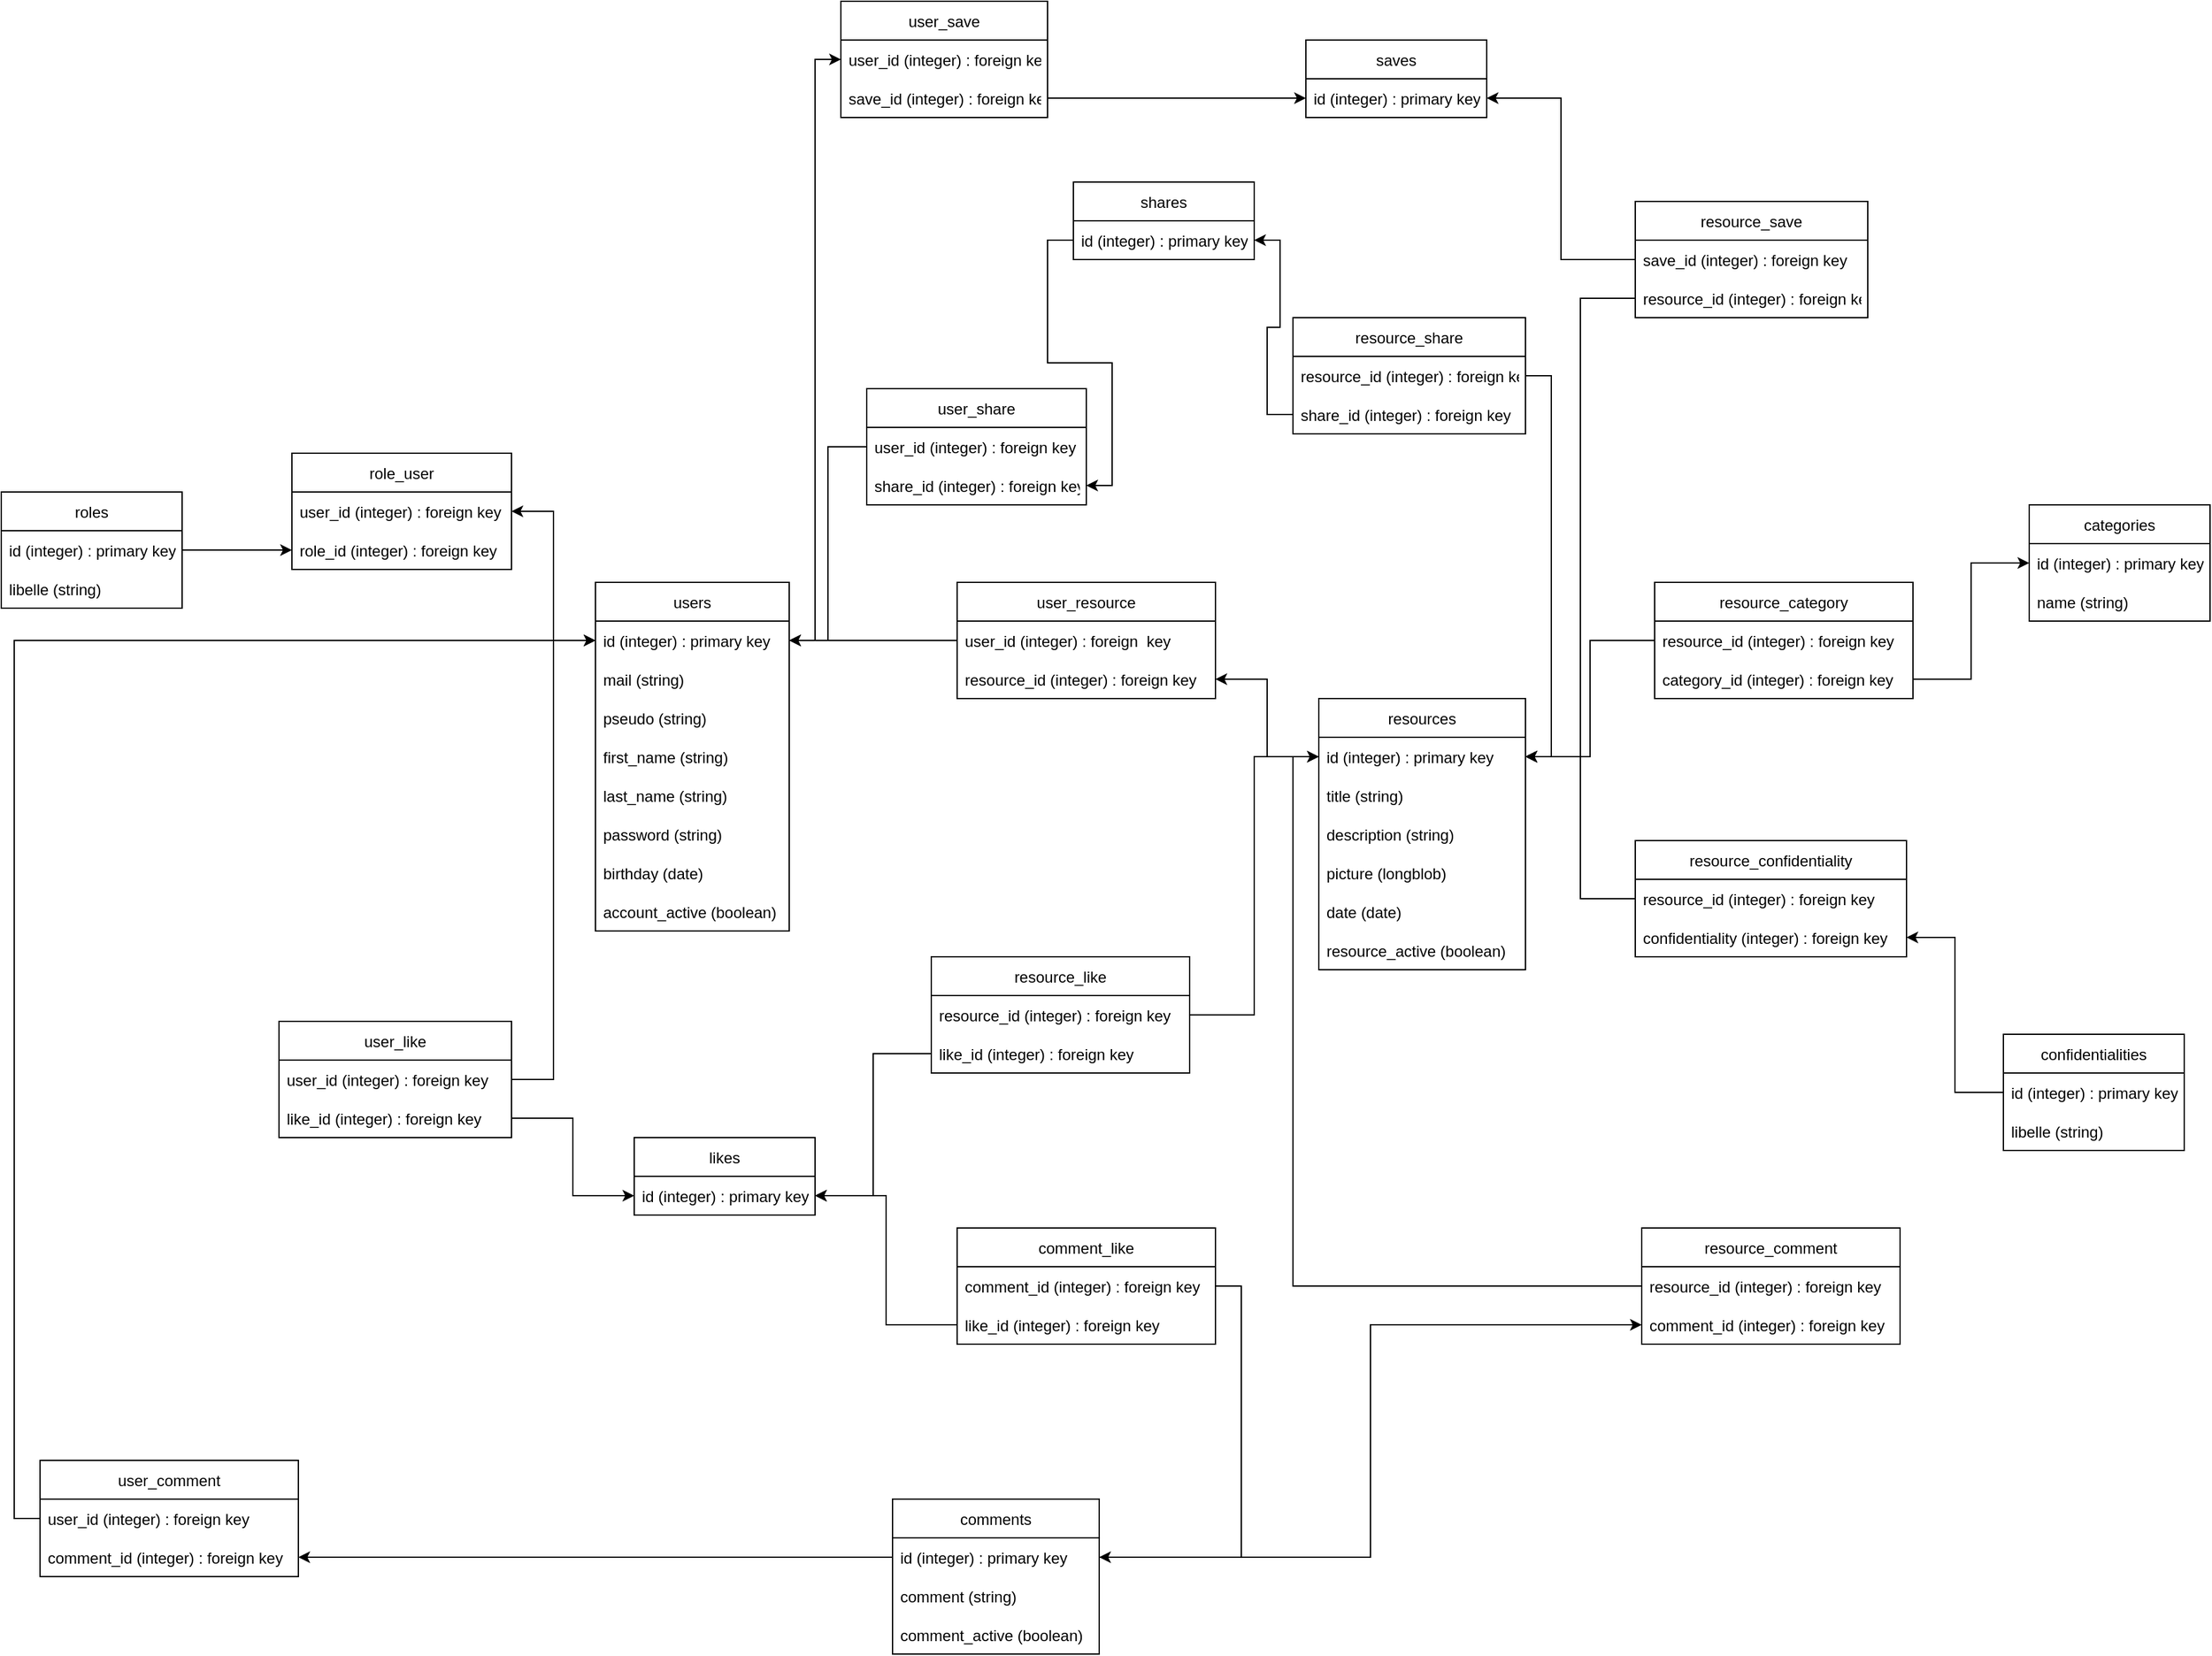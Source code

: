 <mxfile version="20.5.1" type="github">
  <diagram id="yBaHxYRyqihLKzCcpQLK" name="Page-1">
    <mxGraphModel dx="1422" dy="772" grid="1" gridSize="10" guides="1" tooltips="1" connect="1" arrows="1" fold="1" page="1" pageScale="1" pageWidth="2339" pageHeight="3300" math="0" shadow="0">
      <root>
        <mxCell id="0" />
        <mxCell id="1" parent="0" />
        <mxCell id="g25fQMdyrHoz-TmWsy70-66" value="&#xa;roles&#xa;" style="swimlane;fontStyle=0;childLayout=stackLayout;horizontal=1;startSize=30;horizontalStack=0;resizeParent=1;resizeParentMax=0;resizeLast=0;collapsible=1;marginBottom=0;" parent="1" vertex="1">
          <mxGeometry x="270" y="400" width="140" height="90" as="geometry" />
        </mxCell>
        <mxCell id="g25fQMdyrHoz-TmWsy70-67" value="id (integer) : primary key" style="text;strokeColor=none;fillColor=none;align=left;verticalAlign=middle;spacingLeft=4;spacingRight=4;overflow=hidden;points=[[0,0.5],[1,0.5]];portConstraint=eastwest;rotatable=0;" parent="g25fQMdyrHoz-TmWsy70-66" vertex="1">
          <mxGeometry y="30" width="140" height="30" as="geometry" />
        </mxCell>
        <mxCell id="g25fQMdyrHoz-TmWsy70-68" value="libelle (string)" style="text;strokeColor=none;fillColor=none;align=left;verticalAlign=middle;spacingLeft=4;spacingRight=4;overflow=hidden;points=[[0,0.5],[1,0.5]];portConstraint=eastwest;rotatable=0;" parent="g25fQMdyrHoz-TmWsy70-66" vertex="1">
          <mxGeometry y="60" width="140" height="30" as="geometry" />
        </mxCell>
        <mxCell id="g25fQMdyrHoz-TmWsy70-70" value="&#xa;role_user&#xa;" style="swimlane;fontStyle=0;childLayout=stackLayout;horizontal=1;startSize=30;horizontalStack=0;resizeParent=1;resizeParentMax=0;resizeLast=0;collapsible=1;marginBottom=0;" parent="1" vertex="1">
          <mxGeometry x="495" y="370" width="170" height="90" as="geometry" />
        </mxCell>
        <mxCell id="g25fQMdyrHoz-TmWsy70-71" value="user_id (integer) : foreign key" style="text;strokeColor=none;fillColor=none;align=left;verticalAlign=middle;spacingLeft=4;spacingRight=4;overflow=hidden;points=[[0,0.5],[1,0.5]];portConstraint=eastwest;rotatable=0;" parent="g25fQMdyrHoz-TmWsy70-70" vertex="1">
          <mxGeometry y="30" width="170" height="30" as="geometry" />
        </mxCell>
        <mxCell id="g25fQMdyrHoz-TmWsy70-72" value="role_id (integer) : foreign key" style="text;strokeColor=none;fillColor=none;align=left;verticalAlign=middle;spacingLeft=4;spacingRight=4;overflow=hidden;points=[[0,0.5],[1,0.5]];portConstraint=eastwest;rotatable=0;" parent="g25fQMdyrHoz-TmWsy70-70" vertex="1">
          <mxGeometry y="60" width="170" height="30" as="geometry" />
        </mxCell>
        <mxCell id="g25fQMdyrHoz-TmWsy70-73" style="edgeStyle=orthogonalEdgeStyle;rounded=0;orthogonalLoop=1;jettySize=auto;html=1;exitX=1;exitY=0.5;exitDx=0;exitDy=0;entryX=0;entryY=0.5;entryDx=0;entryDy=0;" parent="1" source="g25fQMdyrHoz-TmWsy70-67" target="g25fQMdyrHoz-TmWsy70-72" edge="1">
          <mxGeometry relative="1" as="geometry" />
        </mxCell>
        <mxCell id="g25fQMdyrHoz-TmWsy70-74" value="users" style="swimlane;fontStyle=0;childLayout=stackLayout;horizontal=1;startSize=30;horizontalStack=0;resizeParent=1;resizeParentMax=0;resizeLast=0;collapsible=1;marginBottom=0;" parent="1" vertex="1">
          <mxGeometry x="730" y="470" width="150" height="270" as="geometry" />
        </mxCell>
        <mxCell id="g25fQMdyrHoz-TmWsy70-75" value="id (integer) : primary key    " style="text;strokeColor=none;fillColor=none;align=left;verticalAlign=middle;spacingLeft=4;spacingRight=4;overflow=hidden;points=[[0,0.5],[1,0.5]];portConstraint=eastwest;rotatable=0;" parent="g25fQMdyrHoz-TmWsy70-74" vertex="1">
          <mxGeometry y="30" width="150" height="30" as="geometry" />
        </mxCell>
        <mxCell id="g25fQMdyrHoz-TmWsy70-76" value="mail (string)" style="text;strokeColor=none;fillColor=none;align=left;verticalAlign=middle;spacingLeft=4;spacingRight=4;overflow=hidden;points=[[0,0.5],[1,0.5]];portConstraint=eastwest;rotatable=0;" parent="g25fQMdyrHoz-TmWsy70-74" vertex="1">
          <mxGeometry y="60" width="150" height="30" as="geometry" />
        </mxCell>
        <mxCell id="g25fQMdyrHoz-TmWsy70-77" value="pseudo (string)" style="text;strokeColor=none;fillColor=none;align=left;verticalAlign=middle;spacingLeft=4;spacingRight=4;overflow=hidden;points=[[0,0.5],[1,0.5]];portConstraint=eastwest;rotatable=0;" parent="g25fQMdyrHoz-TmWsy70-74" vertex="1">
          <mxGeometry y="90" width="150" height="30" as="geometry" />
        </mxCell>
        <mxCell id="g25fQMdyrHoz-TmWsy70-86" value="first_name (string)" style="text;strokeColor=none;fillColor=none;align=left;verticalAlign=middle;spacingLeft=4;spacingRight=4;overflow=hidden;points=[[0,0.5],[1,0.5]];portConstraint=eastwest;rotatable=0;" parent="g25fQMdyrHoz-TmWsy70-74" vertex="1">
          <mxGeometry y="120" width="150" height="30" as="geometry" />
        </mxCell>
        <mxCell id="g25fQMdyrHoz-TmWsy70-87" value="last_name (string)" style="text;strokeColor=none;fillColor=none;align=left;verticalAlign=middle;spacingLeft=4;spacingRight=4;overflow=hidden;points=[[0,0.5],[1,0.5]];portConstraint=eastwest;rotatable=0;" parent="g25fQMdyrHoz-TmWsy70-74" vertex="1">
          <mxGeometry y="150" width="150" height="30" as="geometry" />
        </mxCell>
        <mxCell id="g25fQMdyrHoz-TmWsy70-88" value="password (string)" style="text;strokeColor=none;fillColor=none;align=left;verticalAlign=middle;spacingLeft=4;spacingRight=4;overflow=hidden;points=[[0,0.5],[1,0.5]];portConstraint=eastwest;rotatable=0;" parent="g25fQMdyrHoz-TmWsy70-74" vertex="1">
          <mxGeometry y="180" width="150" height="30" as="geometry" />
        </mxCell>
        <mxCell id="g25fQMdyrHoz-TmWsy70-89" value="birthday (date)" style="text;strokeColor=none;fillColor=none;align=left;verticalAlign=middle;spacingLeft=4;spacingRight=4;overflow=hidden;points=[[0,0.5],[1,0.5]];portConstraint=eastwest;rotatable=0;" parent="g25fQMdyrHoz-TmWsy70-74" vertex="1">
          <mxGeometry y="210" width="150" height="30" as="geometry" />
        </mxCell>
        <mxCell id="g25fQMdyrHoz-TmWsy70-90" value="account_active (boolean)" style="text;strokeColor=none;fillColor=none;align=left;verticalAlign=middle;spacingLeft=4;spacingRight=4;overflow=hidden;points=[[0,0.5],[1,0.5]];portConstraint=eastwest;rotatable=0;" parent="g25fQMdyrHoz-TmWsy70-74" vertex="1">
          <mxGeometry y="240" width="150" height="30" as="geometry" />
        </mxCell>
        <mxCell id="g25fQMdyrHoz-TmWsy70-91" style="edgeStyle=orthogonalEdgeStyle;rounded=0;orthogonalLoop=1;jettySize=auto;html=1;exitX=0;exitY=0.5;exitDx=0;exitDy=0;entryX=1;entryY=0.5;entryDx=0;entryDy=0;" parent="1" source="g25fQMdyrHoz-TmWsy70-75" target="g25fQMdyrHoz-TmWsy70-70" edge="1">
          <mxGeometry relative="1" as="geometry" />
        </mxCell>
        <mxCell id="g25fQMdyrHoz-TmWsy70-92" value="user_resource" style="swimlane;fontStyle=0;childLayout=stackLayout;horizontal=1;startSize=30;horizontalStack=0;resizeParent=1;resizeParentMax=0;resizeLast=0;collapsible=1;marginBottom=0;" parent="1" vertex="1">
          <mxGeometry x="1010" y="470" width="200" height="90" as="geometry" />
        </mxCell>
        <mxCell id="g25fQMdyrHoz-TmWsy70-93" value="user_id (integer) : foreign  key" style="text;strokeColor=none;fillColor=none;align=left;verticalAlign=middle;spacingLeft=4;spacingRight=4;overflow=hidden;points=[[0,0.5],[1,0.5]];portConstraint=eastwest;rotatable=0;" parent="g25fQMdyrHoz-TmWsy70-92" vertex="1">
          <mxGeometry y="30" width="200" height="30" as="geometry" />
        </mxCell>
        <mxCell id="g25fQMdyrHoz-TmWsy70-94" value="resource_id (integer) : foreign key" style="text;strokeColor=none;fillColor=none;align=left;verticalAlign=middle;spacingLeft=4;spacingRight=4;overflow=hidden;points=[[0,0.5],[1,0.5]];portConstraint=eastwest;rotatable=0;" parent="g25fQMdyrHoz-TmWsy70-92" vertex="1">
          <mxGeometry y="60" width="200" height="30" as="geometry" />
        </mxCell>
        <mxCell id="g25fQMdyrHoz-TmWsy70-96" style="edgeStyle=orthogonalEdgeStyle;rounded=0;orthogonalLoop=1;jettySize=auto;html=1;exitX=0;exitY=0.5;exitDx=0;exitDy=0;entryX=1;entryY=0.5;entryDx=0;entryDy=0;" parent="1" source="g25fQMdyrHoz-TmWsy70-93" target="g25fQMdyrHoz-TmWsy70-75" edge="1">
          <mxGeometry relative="1" as="geometry" />
        </mxCell>
        <mxCell id="g25fQMdyrHoz-TmWsy70-97" value="resources" style="swimlane;fontStyle=0;childLayout=stackLayout;horizontal=1;startSize=30;horizontalStack=0;resizeParent=1;resizeParentMax=0;resizeLast=0;collapsible=1;marginBottom=0;" parent="1" vertex="1">
          <mxGeometry x="1290" y="560" width="160" height="210" as="geometry" />
        </mxCell>
        <mxCell id="g25fQMdyrHoz-TmWsy70-98" value="id (integer) : primary key" style="text;strokeColor=none;fillColor=none;align=left;verticalAlign=middle;spacingLeft=4;spacingRight=4;overflow=hidden;points=[[0,0.5],[1,0.5]];portConstraint=eastwest;rotatable=0;" parent="g25fQMdyrHoz-TmWsy70-97" vertex="1">
          <mxGeometry y="30" width="160" height="30" as="geometry" />
        </mxCell>
        <mxCell id="g25fQMdyrHoz-TmWsy70-99" value="title (string)" style="text;strokeColor=none;fillColor=none;align=left;verticalAlign=middle;spacingLeft=4;spacingRight=4;overflow=hidden;points=[[0,0.5],[1,0.5]];portConstraint=eastwest;rotatable=0;" parent="g25fQMdyrHoz-TmWsy70-97" vertex="1">
          <mxGeometry y="60" width="160" height="30" as="geometry" />
        </mxCell>
        <mxCell id="g25fQMdyrHoz-TmWsy70-100" value="description (string)" style="text;strokeColor=none;fillColor=none;align=left;verticalAlign=middle;spacingLeft=4;spacingRight=4;overflow=hidden;points=[[0,0.5],[1,0.5]];portConstraint=eastwest;rotatable=0;" parent="g25fQMdyrHoz-TmWsy70-97" vertex="1">
          <mxGeometry y="90" width="160" height="30" as="geometry" />
        </mxCell>
        <mxCell id="g25fQMdyrHoz-TmWsy70-101" value="picture (longblob)" style="text;strokeColor=none;fillColor=none;align=left;verticalAlign=middle;spacingLeft=4;spacingRight=4;overflow=hidden;points=[[0,0.5],[1,0.5]];portConstraint=eastwest;rotatable=0;" parent="g25fQMdyrHoz-TmWsy70-97" vertex="1">
          <mxGeometry y="120" width="160" height="30" as="geometry" />
        </mxCell>
        <mxCell id="g25fQMdyrHoz-TmWsy70-102" value="date (date)" style="text;strokeColor=none;fillColor=none;align=left;verticalAlign=middle;spacingLeft=4;spacingRight=4;overflow=hidden;points=[[0,0.5],[1,0.5]];portConstraint=eastwest;rotatable=0;" parent="g25fQMdyrHoz-TmWsy70-97" vertex="1">
          <mxGeometry y="150" width="160" height="30" as="geometry" />
        </mxCell>
        <mxCell id="g25fQMdyrHoz-TmWsy70-103" value="resource_active (boolean)" style="text;strokeColor=none;fillColor=none;align=left;verticalAlign=middle;spacingLeft=4;spacingRight=4;overflow=hidden;points=[[0,0.5],[1,0.5]];portConstraint=eastwest;rotatable=0;" parent="g25fQMdyrHoz-TmWsy70-97" vertex="1">
          <mxGeometry y="180" width="160" height="30" as="geometry" />
        </mxCell>
        <mxCell id="g25fQMdyrHoz-TmWsy70-104" style="edgeStyle=orthogonalEdgeStyle;rounded=0;orthogonalLoop=1;jettySize=auto;html=1;exitX=0;exitY=0.5;exitDx=0;exitDy=0;entryX=1;entryY=0.5;entryDx=0;entryDy=0;" parent="1" source="g25fQMdyrHoz-TmWsy70-98" target="g25fQMdyrHoz-TmWsy70-94" edge="1">
          <mxGeometry relative="1" as="geometry" />
        </mxCell>
        <mxCell id="g25fQMdyrHoz-TmWsy70-105" value="resource_category" style="swimlane;fontStyle=0;childLayout=stackLayout;horizontal=1;startSize=30;horizontalStack=0;resizeParent=1;resizeParentMax=0;resizeLast=0;collapsible=1;marginBottom=0;" parent="1" vertex="1">
          <mxGeometry x="1550" y="470" width="200" height="90" as="geometry" />
        </mxCell>
        <mxCell id="g25fQMdyrHoz-TmWsy70-106" value="resource_id (integer) : foreign key" style="text;strokeColor=none;fillColor=none;align=left;verticalAlign=middle;spacingLeft=4;spacingRight=4;overflow=hidden;points=[[0,0.5],[1,0.5]];portConstraint=eastwest;rotatable=0;" parent="g25fQMdyrHoz-TmWsy70-105" vertex="1">
          <mxGeometry y="30" width="200" height="30" as="geometry" />
        </mxCell>
        <mxCell id="g25fQMdyrHoz-TmWsy70-107" value="category_id (integer) : foreign key" style="text;strokeColor=none;fillColor=none;align=left;verticalAlign=middle;spacingLeft=4;spacingRight=4;overflow=hidden;points=[[0,0.5],[1,0.5]];portConstraint=eastwest;rotatable=0;" parent="g25fQMdyrHoz-TmWsy70-105" vertex="1">
          <mxGeometry y="60" width="200" height="30" as="geometry" />
        </mxCell>
        <mxCell id="g25fQMdyrHoz-TmWsy70-110" value="categories" style="swimlane;fontStyle=0;childLayout=stackLayout;horizontal=1;startSize=30;horizontalStack=0;resizeParent=1;resizeParentMax=0;resizeLast=0;collapsible=1;marginBottom=0;" parent="1" vertex="1">
          <mxGeometry x="1840" y="410" width="140" height="90" as="geometry" />
        </mxCell>
        <mxCell id="g25fQMdyrHoz-TmWsy70-111" value="id (integer) : primary key" style="text;strokeColor=none;fillColor=none;align=left;verticalAlign=middle;spacingLeft=4;spacingRight=4;overflow=hidden;points=[[0,0.5],[1,0.5]];portConstraint=eastwest;rotatable=0;" parent="g25fQMdyrHoz-TmWsy70-110" vertex="1">
          <mxGeometry y="30" width="140" height="30" as="geometry" />
        </mxCell>
        <mxCell id="g25fQMdyrHoz-TmWsy70-112" value="name (string)" style="text;strokeColor=none;fillColor=none;align=left;verticalAlign=middle;spacingLeft=4;spacingRight=4;overflow=hidden;points=[[0,0.5],[1,0.5]];portConstraint=eastwest;rotatable=0;" parent="g25fQMdyrHoz-TmWsy70-110" vertex="1">
          <mxGeometry y="60" width="140" height="30" as="geometry" />
        </mxCell>
        <mxCell id="g25fQMdyrHoz-TmWsy70-114" style="edgeStyle=orthogonalEdgeStyle;rounded=0;orthogonalLoop=1;jettySize=auto;html=1;exitX=1;exitY=0.5;exitDx=0;exitDy=0;entryX=0;entryY=0.5;entryDx=0;entryDy=0;" parent="1" source="g25fQMdyrHoz-TmWsy70-107" target="g25fQMdyrHoz-TmWsy70-110" edge="1">
          <mxGeometry relative="1" as="geometry" />
        </mxCell>
        <mxCell id="g25fQMdyrHoz-TmWsy70-115" value="resource_confidentiality" style="swimlane;fontStyle=0;childLayout=stackLayout;horizontal=1;startSize=30;horizontalStack=0;resizeParent=1;resizeParentMax=0;resizeLast=0;collapsible=1;marginBottom=0;" parent="1" vertex="1">
          <mxGeometry x="1535" y="670" width="210" height="90" as="geometry" />
        </mxCell>
        <mxCell id="g25fQMdyrHoz-TmWsy70-116" value="resource_id (integer) : foreign key" style="text;strokeColor=none;fillColor=none;align=left;verticalAlign=middle;spacingLeft=4;spacingRight=4;overflow=hidden;points=[[0,0.5],[1,0.5]];portConstraint=eastwest;rotatable=0;" parent="g25fQMdyrHoz-TmWsy70-115" vertex="1">
          <mxGeometry y="30" width="210" height="30" as="geometry" />
        </mxCell>
        <mxCell id="g25fQMdyrHoz-TmWsy70-117" value="confidentiality (integer) : foreign key" style="text;strokeColor=none;fillColor=none;align=left;verticalAlign=middle;spacingLeft=4;spacingRight=4;overflow=hidden;points=[[0,0.5],[1,0.5]];portConstraint=eastwest;rotatable=0;" parent="g25fQMdyrHoz-TmWsy70-115" vertex="1">
          <mxGeometry y="60" width="210" height="30" as="geometry" />
        </mxCell>
        <mxCell id="g25fQMdyrHoz-TmWsy70-119" style="edgeStyle=orthogonalEdgeStyle;rounded=0;orthogonalLoop=1;jettySize=auto;html=1;exitX=0;exitY=0.5;exitDx=0;exitDy=0;entryX=1;entryY=0.5;entryDx=0;entryDy=0;" parent="1" source="g25fQMdyrHoz-TmWsy70-116" target="g25fQMdyrHoz-TmWsy70-98" edge="1">
          <mxGeometry relative="1" as="geometry" />
        </mxCell>
        <mxCell id="g25fQMdyrHoz-TmWsy70-120" value="confidentialities" style="swimlane;fontStyle=0;childLayout=stackLayout;horizontal=1;startSize=30;horizontalStack=0;resizeParent=1;resizeParentMax=0;resizeLast=0;collapsible=1;marginBottom=0;" parent="1" vertex="1">
          <mxGeometry x="1820" y="820" width="140" height="90" as="geometry" />
        </mxCell>
        <mxCell id="g25fQMdyrHoz-TmWsy70-121" value="id (integer) : primary key" style="text;strokeColor=none;fillColor=none;align=left;verticalAlign=middle;spacingLeft=4;spacingRight=4;overflow=hidden;points=[[0,0.5],[1,0.5]];portConstraint=eastwest;rotatable=0;" parent="g25fQMdyrHoz-TmWsy70-120" vertex="1">
          <mxGeometry y="30" width="140" height="30" as="geometry" />
        </mxCell>
        <mxCell id="g25fQMdyrHoz-TmWsy70-122" value="libelle (string)" style="text;strokeColor=none;fillColor=none;align=left;verticalAlign=middle;spacingLeft=4;spacingRight=4;overflow=hidden;points=[[0,0.5],[1,0.5]];portConstraint=eastwest;rotatable=0;" parent="g25fQMdyrHoz-TmWsy70-120" vertex="1">
          <mxGeometry y="60" width="140" height="30" as="geometry" />
        </mxCell>
        <mxCell id="g25fQMdyrHoz-TmWsy70-124" style="edgeStyle=orthogonalEdgeStyle;rounded=0;orthogonalLoop=1;jettySize=auto;html=1;exitX=0;exitY=0.5;exitDx=0;exitDy=0;entryX=1;entryY=0.5;entryDx=0;entryDy=0;" parent="1" source="g25fQMdyrHoz-TmWsy70-121" target="g25fQMdyrHoz-TmWsy70-117" edge="1">
          <mxGeometry relative="1" as="geometry" />
        </mxCell>
        <mxCell id="g25fQMdyrHoz-TmWsy70-125" style="edgeStyle=orthogonalEdgeStyle;rounded=0;orthogonalLoop=1;jettySize=auto;html=1;exitX=0;exitY=0.5;exitDx=0;exitDy=0;entryX=1;entryY=0.5;entryDx=0;entryDy=0;" parent="1" source="g25fQMdyrHoz-TmWsy70-106" target="g25fQMdyrHoz-TmWsy70-98" edge="1">
          <mxGeometry relative="1" as="geometry" />
        </mxCell>
        <mxCell id="g25fQMdyrHoz-TmWsy70-126" value="user_comment" style="swimlane;fontStyle=0;childLayout=stackLayout;horizontal=1;startSize=30;horizontalStack=0;resizeParent=1;resizeParentMax=0;resizeLast=0;collapsible=1;marginBottom=0;" parent="1" vertex="1">
          <mxGeometry x="300" y="1150" width="200" height="90" as="geometry" />
        </mxCell>
        <mxCell id="g25fQMdyrHoz-TmWsy70-127" value="user_id (integer) : foreign key" style="text;strokeColor=none;fillColor=none;align=left;verticalAlign=middle;spacingLeft=4;spacingRight=4;overflow=hidden;points=[[0,0.5],[1,0.5]];portConstraint=eastwest;rotatable=0;" parent="g25fQMdyrHoz-TmWsy70-126" vertex="1">
          <mxGeometry y="30" width="200" height="30" as="geometry" />
        </mxCell>
        <mxCell id="g25fQMdyrHoz-TmWsy70-128" value="comment_id (integer) : foreign key" style="text;strokeColor=none;fillColor=none;align=left;verticalAlign=middle;spacingLeft=4;spacingRight=4;overflow=hidden;points=[[0,0.5],[1,0.5]];portConstraint=eastwest;rotatable=0;" parent="g25fQMdyrHoz-TmWsy70-126" vertex="1">
          <mxGeometry y="60" width="200" height="30" as="geometry" />
        </mxCell>
        <mxCell id="g25fQMdyrHoz-TmWsy70-130" style="edgeStyle=orthogonalEdgeStyle;rounded=0;orthogonalLoop=1;jettySize=auto;html=1;exitX=0;exitY=0.5;exitDx=0;exitDy=0;entryX=0;entryY=0.5;entryDx=0;entryDy=0;" parent="1" source="g25fQMdyrHoz-TmWsy70-127" target="g25fQMdyrHoz-TmWsy70-75" edge="1">
          <mxGeometry relative="1" as="geometry" />
        </mxCell>
        <mxCell id="g25fQMdyrHoz-TmWsy70-131" value="resource_comment" style="swimlane;fontStyle=0;childLayout=stackLayout;horizontal=1;startSize=30;horizontalStack=0;resizeParent=1;resizeParentMax=0;resizeLast=0;collapsible=1;marginBottom=0;" parent="1" vertex="1">
          <mxGeometry x="1540" y="970" width="200" height="90" as="geometry" />
        </mxCell>
        <mxCell id="g25fQMdyrHoz-TmWsy70-132" value="resource_id (integer) : foreign key" style="text;strokeColor=none;fillColor=none;align=left;verticalAlign=middle;spacingLeft=4;spacingRight=4;overflow=hidden;points=[[0,0.5],[1,0.5]];portConstraint=eastwest;rotatable=0;" parent="g25fQMdyrHoz-TmWsy70-131" vertex="1">
          <mxGeometry y="30" width="200" height="30" as="geometry" />
        </mxCell>
        <mxCell id="g25fQMdyrHoz-TmWsy70-133" value="comment_id (integer) : foreign key" style="text;strokeColor=none;fillColor=none;align=left;verticalAlign=middle;spacingLeft=4;spacingRight=4;overflow=hidden;points=[[0,0.5],[1,0.5]];portConstraint=eastwest;rotatable=0;" parent="g25fQMdyrHoz-TmWsy70-131" vertex="1">
          <mxGeometry y="60" width="200" height="30" as="geometry" />
        </mxCell>
        <mxCell id="g25fQMdyrHoz-TmWsy70-135" style="edgeStyle=orthogonalEdgeStyle;rounded=0;orthogonalLoop=1;jettySize=auto;html=1;exitX=0;exitY=0.5;exitDx=0;exitDy=0;entryX=0;entryY=0.5;entryDx=0;entryDy=0;" parent="1" source="g25fQMdyrHoz-TmWsy70-132" target="g25fQMdyrHoz-TmWsy70-98" edge="1">
          <mxGeometry relative="1" as="geometry" />
        </mxCell>
        <mxCell id="g25fQMdyrHoz-TmWsy70-136" value="comments" style="swimlane;fontStyle=0;childLayout=stackLayout;horizontal=1;startSize=30;horizontalStack=0;resizeParent=1;resizeParentMax=0;resizeLast=0;collapsible=1;marginBottom=0;" parent="1" vertex="1">
          <mxGeometry x="960" y="1180" width="160" height="120" as="geometry" />
        </mxCell>
        <mxCell id="g25fQMdyrHoz-TmWsy70-137" value="id (integer) : primary key" style="text;strokeColor=none;fillColor=none;align=left;verticalAlign=middle;spacingLeft=4;spacingRight=4;overflow=hidden;points=[[0,0.5],[1,0.5]];portConstraint=eastwest;rotatable=0;" parent="g25fQMdyrHoz-TmWsy70-136" vertex="1">
          <mxGeometry y="30" width="160" height="30" as="geometry" />
        </mxCell>
        <mxCell id="g25fQMdyrHoz-TmWsy70-138" value="comment (string)" style="text;strokeColor=none;fillColor=none;align=left;verticalAlign=middle;spacingLeft=4;spacingRight=4;overflow=hidden;points=[[0,0.5],[1,0.5]];portConstraint=eastwest;rotatable=0;" parent="g25fQMdyrHoz-TmWsy70-136" vertex="1">
          <mxGeometry y="60" width="160" height="30" as="geometry" />
        </mxCell>
        <mxCell id="g25fQMdyrHoz-TmWsy70-139" value="comment_active (boolean)" style="text;strokeColor=none;fillColor=none;align=left;verticalAlign=middle;spacingLeft=4;spacingRight=4;overflow=hidden;points=[[0,0.5],[1,0.5]];portConstraint=eastwest;rotatable=0;" parent="g25fQMdyrHoz-TmWsy70-136" vertex="1">
          <mxGeometry y="90" width="160" height="30" as="geometry" />
        </mxCell>
        <mxCell id="g25fQMdyrHoz-TmWsy70-140" style="edgeStyle=orthogonalEdgeStyle;rounded=0;orthogonalLoop=1;jettySize=auto;html=1;exitX=0;exitY=0.5;exitDx=0;exitDy=0;entryX=1;entryY=0.5;entryDx=0;entryDy=0;" parent="1" source="g25fQMdyrHoz-TmWsy70-137" target="g25fQMdyrHoz-TmWsy70-128" edge="1">
          <mxGeometry relative="1" as="geometry" />
        </mxCell>
        <mxCell id="g25fQMdyrHoz-TmWsy70-141" style="edgeStyle=orthogonalEdgeStyle;rounded=0;orthogonalLoop=1;jettySize=auto;html=1;exitX=1;exitY=0.5;exitDx=0;exitDy=0;entryX=0;entryY=0.5;entryDx=0;entryDy=0;" parent="1" source="g25fQMdyrHoz-TmWsy70-137" target="g25fQMdyrHoz-TmWsy70-133" edge="1">
          <mxGeometry relative="1" as="geometry" />
        </mxCell>
        <mxCell id="g25fQMdyrHoz-TmWsy70-142" value="comment_like" style="swimlane;fontStyle=0;childLayout=stackLayout;horizontal=1;startSize=30;horizontalStack=0;resizeParent=1;resizeParentMax=0;resizeLast=0;collapsible=1;marginBottom=0;" parent="1" vertex="1">
          <mxGeometry x="1010" y="970" width="200" height="90" as="geometry" />
        </mxCell>
        <mxCell id="g25fQMdyrHoz-TmWsy70-143" value="comment_id (integer) : foreign key" style="text;strokeColor=none;fillColor=none;align=left;verticalAlign=middle;spacingLeft=4;spacingRight=4;overflow=hidden;points=[[0,0.5],[1,0.5]];portConstraint=eastwest;rotatable=0;" parent="g25fQMdyrHoz-TmWsy70-142" vertex="1">
          <mxGeometry y="30" width="200" height="30" as="geometry" />
        </mxCell>
        <mxCell id="g25fQMdyrHoz-TmWsy70-144" value="like_id (integer) : foreign key" style="text;strokeColor=none;fillColor=none;align=left;verticalAlign=middle;spacingLeft=4;spacingRight=4;overflow=hidden;points=[[0,0.5],[1,0.5]];portConstraint=eastwest;rotatable=0;" parent="g25fQMdyrHoz-TmWsy70-142" vertex="1">
          <mxGeometry y="60" width="200" height="30" as="geometry" />
        </mxCell>
        <mxCell id="g25fQMdyrHoz-TmWsy70-146" value="likes" style="swimlane;fontStyle=0;childLayout=stackLayout;horizontal=1;startSize=30;horizontalStack=0;resizeParent=1;resizeParentMax=0;resizeLast=0;collapsible=1;marginBottom=0;" parent="1" vertex="1">
          <mxGeometry x="760" y="900" width="140" height="60" as="geometry" />
        </mxCell>
        <mxCell id="g25fQMdyrHoz-TmWsy70-147" value="id (integer) : primary key" style="text;strokeColor=none;fillColor=none;align=left;verticalAlign=middle;spacingLeft=4;spacingRight=4;overflow=hidden;points=[[0,0.5],[1,0.5]];portConstraint=eastwest;rotatable=0;" parent="g25fQMdyrHoz-TmWsy70-146" vertex="1">
          <mxGeometry y="30" width="140" height="30" as="geometry" />
        </mxCell>
        <mxCell id="g25fQMdyrHoz-TmWsy70-150" value="resource_like" style="swimlane;fontStyle=0;childLayout=stackLayout;horizontal=1;startSize=30;horizontalStack=0;resizeParent=1;resizeParentMax=0;resizeLast=0;collapsible=1;marginBottom=0;" parent="1" vertex="1">
          <mxGeometry x="990" y="760" width="200" height="90" as="geometry" />
        </mxCell>
        <mxCell id="g25fQMdyrHoz-TmWsy70-151" value="resource_id (integer) : foreign key" style="text;strokeColor=none;fillColor=none;align=left;verticalAlign=middle;spacingLeft=4;spacingRight=4;overflow=hidden;points=[[0,0.5],[1,0.5]];portConstraint=eastwest;rotatable=0;" parent="g25fQMdyrHoz-TmWsy70-150" vertex="1">
          <mxGeometry y="30" width="200" height="30" as="geometry" />
        </mxCell>
        <mxCell id="g25fQMdyrHoz-TmWsy70-152" value="like_id (integer) : foreign key" style="text;strokeColor=none;fillColor=none;align=left;verticalAlign=middle;spacingLeft=4;spacingRight=4;overflow=hidden;points=[[0,0.5],[1,0.5]];portConstraint=eastwest;rotatable=0;" parent="g25fQMdyrHoz-TmWsy70-150" vertex="1">
          <mxGeometry y="60" width="200" height="30" as="geometry" />
        </mxCell>
        <mxCell id="g25fQMdyrHoz-TmWsy70-162" style="edgeStyle=orthogonalEdgeStyle;rounded=0;orthogonalLoop=1;jettySize=auto;html=1;exitX=1;exitY=0.5;exitDx=0;exitDy=0;entryX=0;entryY=0.5;entryDx=0;entryDy=0;" parent="1" source="g25fQMdyrHoz-TmWsy70-154" target="g25fQMdyrHoz-TmWsy70-75" edge="1">
          <mxGeometry relative="1" as="geometry" />
        </mxCell>
        <mxCell id="g25fQMdyrHoz-TmWsy70-154" value="user_like" style="swimlane;fontStyle=0;childLayout=stackLayout;horizontal=1;startSize=30;horizontalStack=0;resizeParent=1;resizeParentMax=0;resizeLast=0;collapsible=1;marginBottom=0;" parent="1" vertex="1">
          <mxGeometry x="485" y="810" width="180" height="90" as="geometry" />
        </mxCell>
        <mxCell id="g25fQMdyrHoz-TmWsy70-155" value="user_id (integer) : foreign key" style="text;strokeColor=none;fillColor=none;align=left;verticalAlign=middle;spacingLeft=4;spacingRight=4;overflow=hidden;points=[[0,0.5],[1,0.5]];portConstraint=eastwest;rotatable=0;" parent="g25fQMdyrHoz-TmWsy70-154" vertex="1">
          <mxGeometry y="30" width="180" height="30" as="geometry" />
        </mxCell>
        <mxCell id="g25fQMdyrHoz-TmWsy70-157" value="like_id (integer) : foreign key" style="text;strokeColor=none;fillColor=none;align=left;verticalAlign=middle;spacingLeft=4;spacingRight=4;overflow=hidden;points=[[0,0.5],[1,0.5]];portConstraint=eastwest;rotatable=0;" parent="g25fQMdyrHoz-TmWsy70-154" vertex="1">
          <mxGeometry y="60" width="180" height="30" as="geometry" />
        </mxCell>
        <mxCell id="g25fQMdyrHoz-TmWsy70-158" style="edgeStyle=orthogonalEdgeStyle;rounded=0;orthogonalLoop=1;jettySize=auto;html=1;exitX=1;exitY=0.5;exitDx=0;exitDy=0;entryX=0;entryY=0.5;entryDx=0;entryDy=0;" parent="1" source="g25fQMdyrHoz-TmWsy70-151" target="g25fQMdyrHoz-TmWsy70-98" edge="1">
          <mxGeometry relative="1" as="geometry" />
        </mxCell>
        <mxCell id="g25fQMdyrHoz-TmWsy70-159" style="edgeStyle=orthogonalEdgeStyle;rounded=0;orthogonalLoop=1;jettySize=auto;html=1;exitX=0;exitY=0.5;exitDx=0;exitDy=0;entryX=1;entryY=0.75;entryDx=0;entryDy=0;" parent="1" source="g25fQMdyrHoz-TmWsy70-152" target="g25fQMdyrHoz-TmWsy70-146" edge="1">
          <mxGeometry relative="1" as="geometry" />
        </mxCell>
        <mxCell id="g25fQMdyrHoz-TmWsy70-160" style="edgeStyle=orthogonalEdgeStyle;rounded=0;orthogonalLoop=1;jettySize=auto;html=1;exitX=1;exitY=0.5;exitDx=0;exitDy=0;entryX=1;entryY=0.5;entryDx=0;entryDy=0;" parent="1" source="g25fQMdyrHoz-TmWsy70-143" target="g25fQMdyrHoz-TmWsy70-137" edge="1">
          <mxGeometry relative="1" as="geometry" />
        </mxCell>
        <mxCell id="g25fQMdyrHoz-TmWsy70-161" style="edgeStyle=orthogonalEdgeStyle;rounded=0;orthogonalLoop=1;jettySize=auto;html=1;exitX=0;exitY=0.5;exitDx=0;exitDy=0;entryX=1;entryY=0.5;entryDx=0;entryDy=0;" parent="1" source="g25fQMdyrHoz-TmWsy70-144" target="g25fQMdyrHoz-TmWsy70-147" edge="1">
          <mxGeometry relative="1" as="geometry" />
        </mxCell>
        <mxCell id="g25fQMdyrHoz-TmWsy70-163" style="edgeStyle=orthogonalEdgeStyle;rounded=0;orthogonalLoop=1;jettySize=auto;html=1;exitX=1;exitY=0.5;exitDx=0;exitDy=0;entryX=0;entryY=0.5;entryDx=0;entryDy=0;" parent="1" source="g25fQMdyrHoz-TmWsy70-157" target="g25fQMdyrHoz-TmWsy70-147" edge="1">
          <mxGeometry relative="1" as="geometry" />
        </mxCell>
        <mxCell id="g25fQMdyrHoz-TmWsy70-164" value="saves" style="swimlane;fontStyle=0;childLayout=stackLayout;horizontal=1;startSize=30;horizontalStack=0;resizeParent=1;resizeParentMax=0;resizeLast=0;collapsible=1;marginBottom=0;" parent="1" vertex="1">
          <mxGeometry x="1280" y="50" width="140" height="60" as="geometry" />
        </mxCell>
        <mxCell id="g25fQMdyrHoz-TmWsy70-165" value="id (integer) : primary key" style="text;strokeColor=none;fillColor=none;align=left;verticalAlign=middle;spacingLeft=4;spacingRight=4;overflow=hidden;points=[[0,0.5],[1,0.5]];portConstraint=eastwest;rotatable=0;" parent="g25fQMdyrHoz-TmWsy70-164" vertex="1">
          <mxGeometry y="30" width="140" height="30" as="geometry" />
        </mxCell>
        <mxCell id="g25fQMdyrHoz-TmWsy70-168" value="resource_save" style="swimlane;fontStyle=0;childLayout=stackLayout;horizontal=1;startSize=30;horizontalStack=0;resizeParent=1;resizeParentMax=0;resizeLast=0;collapsible=1;marginBottom=0;" parent="1" vertex="1">
          <mxGeometry x="1535" y="175" width="180" height="90" as="geometry" />
        </mxCell>
        <mxCell id="g25fQMdyrHoz-TmWsy70-169" value="save_id (integer) : foreign key" style="text;strokeColor=none;fillColor=none;align=left;verticalAlign=middle;spacingLeft=4;spacingRight=4;overflow=hidden;points=[[0,0.5],[1,0.5]];portConstraint=eastwest;rotatable=0;" parent="g25fQMdyrHoz-TmWsy70-168" vertex="1">
          <mxGeometry y="30" width="180" height="30" as="geometry" />
        </mxCell>
        <mxCell id="g25fQMdyrHoz-TmWsy70-170" value="resource_id (integer) : foreign key" style="text;strokeColor=none;fillColor=none;align=left;verticalAlign=middle;spacingLeft=4;spacingRight=4;overflow=hidden;points=[[0,0.5],[1,0.5]];portConstraint=eastwest;rotatable=0;" parent="g25fQMdyrHoz-TmWsy70-168" vertex="1">
          <mxGeometry y="60" width="180" height="30" as="geometry" />
        </mxCell>
        <mxCell id="g25fQMdyrHoz-TmWsy70-172" value="user_save" style="swimlane;fontStyle=0;childLayout=stackLayout;horizontal=1;startSize=30;horizontalStack=0;resizeParent=1;resizeParentMax=0;resizeLast=0;collapsible=1;marginBottom=0;" parent="1" vertex="1">
          <mxGeometry x="920" y="20" width="160" height="90" as="geometry" />
        </mxCell>
        <mxCell id="g25fQMdyrHoz-TmWsy70-173" value="user_id (integer) : foreign key" style="text;strokeColor=none;fillColor=none;align=left;verticalAlign=middle;spacingLeft=4;spacingRight=4;overflow=hidden;points=[[0,0.5],[1,0.5]];portConstraint=eastwest;rotatable=0;" parent="g25fQMdyrHoz-TmWsy70-172" vertex="1">
          <mxGeometry y="30" width="160" height="30" as="geometry" />
        </mxCell>
        <mxCell id="g25fQMdyrHoz-TmWsy70-174" value="save_id (integer) : foreign key" style="text;strokeColor=none;fillColor=none;align=left;verticalAlign=middle;spacingLeft=4;spacingRight=4;overflow=hidden;points=[[0,0.5],[1,0.5]];portConstraint=eastwest;rotatable=0;" parent="g25fQMdyrHoz-TmWsy70-172" vertex="1">
          <mxGeometry y="60" width="160" height="30" as="geometry" />
        </mxCell>
        <mxCell id="g25fQMdyrHoz-TmWsy70-178" style="edgeStyle=orthogonalEdgeStyle;rounded=0;orthogonalLoop=1;jettySize=auto;html=1;exitX=1;exitY=0.5;exitDx=0;exitDy=0;entryX=0;entryY=0.5;entryDx=0;entryDy=0;" parent="1" source="g25fQMdyrHoz-TmWsy70-75" target="g25fQMdyrHoz-TmWsy70-173" edge="1">
          <mxGeometry relative="1" as="geometry" />
        </mxCell>
        <mxCell id="g25fQMdyrHoz-TmWsy70-179" style="edgeStyle=orthogonalEdgeStyle;rounded=0;orthogonalLoop=1;jettySize=auto;html=1;exitX=1;exitY=0.5;exitDx=0;exitDy=0;entryX=0;entryY=0.5;entryDx=0;entryDy=0;" parent="1" source="g25fQMdyrHoz-TmWsy70-174" target="g25fQMdyrHoz-TmWsy70-165" edge="1">
          <mxGeometry relative="1" as="geometry" />
        </mxCell>
        <mxCell id="g25fQMdyrHoz-TmWsy70-181" value="resource_share" style="swimlane;fontStyle=0;childLayout=stackLayout;horizontal=1;startSize=30;horizontalStack=0;resizeParent=1;resizeParentMax=0;resizeLast=0;collapsible=1;marginBottom=0;" parent="1" vertex="1">
          <mxGeometry x="1270" y="265" width="180" height="90" as="geometry" />
        </mxCell>
        <mxCell id="g25fQMdyrHoz-TmWsy70-182" value="resource_id (integer) : foreign key" style="text;strokeColor=none;fillColor=none;align=left;verticalAlign=middle;spacingLeft=4;spacingRight=4;overflow=hidden;points=[[0,0.5],[1,0.5]];portConstraint=eastwest;rotatable=0;" parent="g25fQMdyrHoz-TmWsy70-181" vertex="1">
          <mxGeometry y="30" width="180" height="30" as="geometry" />
        </mxCell>
        <mxCell id="g25fQMdyrHoz-TmWsy70-183" value="share_id (integer) : foreign key" style="text;strokeColor=none;fillColor=none;align=left;verticalAlign=middle;spacingLeft=4;spacingRight=4;overflow=hidden;points=[[0,0.5],[1,0.5]];portConstraint=eastwest;rotatable=0;" parent="g25fQMdyrHoz-TmWsy70-181" vertex="1">
          <mxGeometry y="60" width="180" height="30" as="geometry" />
        </mxCell>
        <mxCell id="g25fQMdyrHoz-TmWsy70-185" value="shares" style="swimlane;fontStyle=0;childLayout=stackLayout;horizontal=1;startSize=30;horizontalStack=0;resizeParent=1;resizeParentMax=0;resizeLast=0;collapsible=1;marginBottom=0;" parent="1" vertex="1">
          <mxGeometry x="1100" y="160" width="140" height="60" as="geometry" />
        </mxCell>
        <mxCell id="g25fQMdyrHoz-TmWsy70-186" value="id (integer) : primary key" style="text;strokeColor=none;fillColor=none;align=left;verticalAlign=middle;spacingLeft=4;spacingRight=4;overflow=hidden;points=[[0,0.5],[1,0.5]];portConstraint=eastwest;rotatable=0;" parent="g25fQMdyrHoz-TmWsy70-185" vertex="1">
          <mxGeometry y="30" width="140" height="30" as="geometry" />
        </mxCell>
        <mxCell id="g25fQMdyrHoz-TmWsy70-189" value="user_share" style="swimlane;fontStyle=0;childLayout=stackLayout;horizontal=1;startSize=30;horizontalStack=0;resizeParent=1;resizeParentMax=0;resizeLast=0;collapsible=1;marginBottom=0;" parent="1" vertex="1">
          <mxGeometry x="940" y="320" width="170" height="90" as="geometry" />
        </mxCell>
        <mxCell id="g25fQMdyrHoz-TmWsy70-190" value="user_id (integer) : foreign key" style="text;strokeColor=none;fillColor=none;align=left;verticalAlign=middle;spacingLeft=4;spacingRight=4;overflow=hidden;points=[[0,0.5],[1,0.5]];portConstraint=eastwest;rotatable=0;" parent="g25fQMdyrHoz-TmWsy70-189" vertex="1">
          <mxGeometry y="30" width="170" height="30" as="geometry" />
        </mxCell>
        <mxCell id="g25fQMdyrHoz-TmWsy70-191" value="share_id (integer) : foreign key" style="text;strokeColor=none;fillColor=none;align=left;verticalAlign=middle;spacingLeft=4;spacingRight=4;overflow=hidden;points=[[0,0.5],[1,0.5]];portConstraint=eastwest;rotatable=0;" parent="g25fQMdyrHoz-TmWsy70-189" vertex="1">
          <mxGeometry y="60" width="170" height="30" as="geometry" />
        </mxCell>
        <mxCell id="g25fQMdyrHoz-TmWsy70-193" style="edgeStyle=orthogonalEdgeStyle;rounded=0;orthogonalLoop=1;jettySize=auto;html=1;exitX=0;exitY=0.5;exitDx=0;exitDy=0;entryX=1;entryY=0.5;entryDx=0;entryDy=0;" parent="1" source="g25fQMdyrHoz-TmWsy70-190" target="g25fQMdyrHoz-TmWsy70-75" edge="1">
          <mxGeometry relative="1" as="geometry" />
        </mxCell>
        <mxCell id="g25fQMdyrHoz-TmWsy70-194" style="edgeStyle=orthogonalEdgeStyle;rounded=0;orthogonalLoop=1;jettySize=auto;html=1;exitX=1;exitY=0.5;exitDx=0;exitDy=0;entryX=1;entryY=0.5;entryDx=0;entryDy=0;" parent="1" source="g25fQMdyrHoz-TmWsy70-182" target="g25fQMdyrHoz-TmWsy70-98" edge="1">
          <mxGeometry relative="1" as="geometry" />
        </mxCell>
        <mxCell id="g25fQMdyrHoz-TmWsy70-201" style="edgeStyle=orthogonalEdgeStyle;rounded=0;orthogonalLoop=1;jettySize=auto;html=1;exitX=0;exitY=0.5;exitDx=0;exitDy=0;entryX=1;entryY=0.5;entryDx=0;entryDy=0;" parent="1" source="g25fQMdyrHoz-TmWsy70-169" target="g25fQMdyrHoz-TmWsy70-165" edge="1">
          <mxGeometry relative="1" as="geometry" />
        </mxCell>
        <mxCell id="g25fQMdyrHoz-TmWsy70-202" style="edgeStyle=orthogonalEdgeStyle;rounded=0;orthogonalLoop=1;jettySize=auto;html=1;exitX=0;exitY=0.5;exitDx=0;exitDy=0;entryX=1;entryY=0.5;entryDx=0;entryDy=0;" parent="1" source="g25fQMdyrHoz-TmWsy70-170" target="g25fQMdyrHoz-TmWsy70-98" edge="1">
          <mxGeometry relative="1" as="geometry" />
        </mxCell>
        <mxCell id="g25fQMdyrHoz-TmWsy70-203" style="edgeStyle=orthogonalEdgeStyle;rounded=0;orthogonalLoop=1;jettySize=auto;html=1;exitX=0;exitY=0.5;exitDx=0;exitDy=0;entryX=1;entryY=0.5;entryDx=0;entryDy=0;" parent="1" source="g25fQMdyrHoz-TmWsy70-186" target="g25fQMdyrHoz-TmWsy70-191" edge="1">
          <mxGeometry relative="1" as="geometry" />
        </mxCell>
        <mxCell id="g25fQMdyrHoz-TmWsy70-204" style="edgeStyle=orthogonalEdgeStyle;rounded=0;orthogonalLoop=1;jettySize=auto;html=1;exitX=0;exitY=0.5;exitDx=0;exitDy=0;entryX=1;entryY=0.5;entryDx=0;entryDy=0;" parent="1" source="g25fQMdyrHoz-TmWsy70-183" target="g25fQMdyrHoz-TmWsy70-186" edge="1">
          <mxGeometry relative="1" as="geometry" />
        </mxCell>
      </root>
    </mxGraphModel>
  </diagram>
</mxfile>
